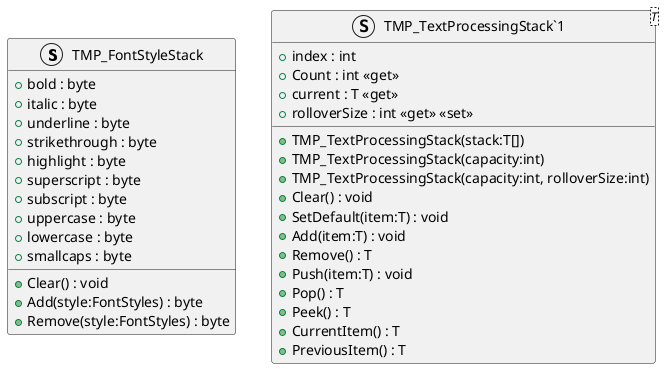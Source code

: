 @startuml
struct TMP_FontStyleStack {
    + bold : byte
    + italic : byte
    + underline : byte
    + strikethrough : byte
    + highlight : byte
    + superscript : byte
    + subscript : byte
    + uppercase : byte
    + lowercase : byte
    + smallcaps : byte
    + Clear() : void
    + Add(style:FontStyles) : byte
    + Remove(style:FontStyles) : byte
}
struct "TMP_TextProcessingStack`1"<T> {
    + index : int
    + TMP_TextProcessingStack(stack:T[])
    + TMP_TextProcessingStack(capacity:int)
    + TMP_TextProcessingStack(capacity:int, rolloverSize:int)
    + Count : int <<get>>
    + current : T <<get>>
    + rolloverSize : int <<get>> <<set>>
    + Clear() : void
    + SetDefault(item:T) : void
    + Add(item:T) : void
    + Remove() : T
    + Push(item:T) : void
    + Pop() : T
    + Peek() : T
    + CurrentItem() : T
    + PreviousItem() : T
}
@enduml
